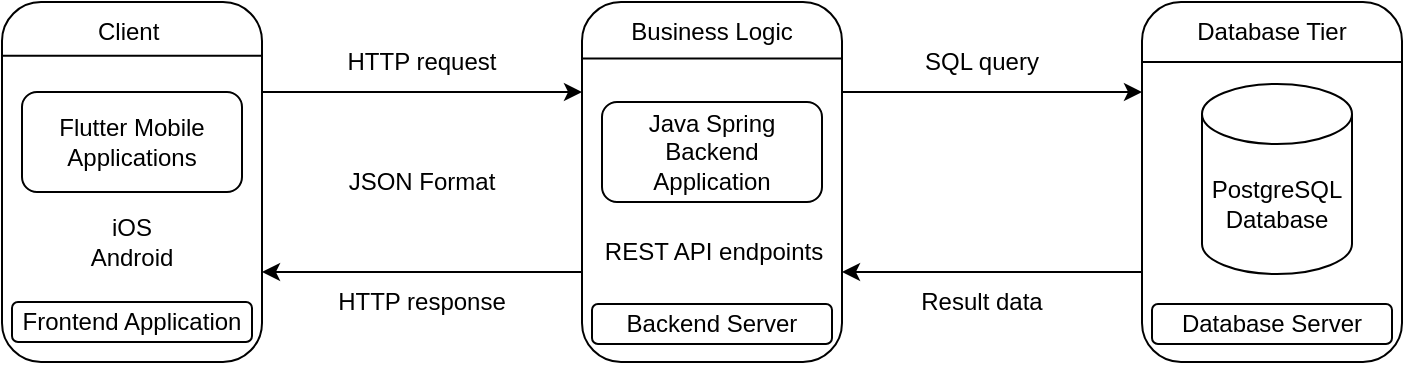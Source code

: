 <mxfile>
    <diagram id="RThiJxguBTqmKtmylxT5" name="Page-1">
        <mxGraphModel dx="1078" dy="701" grid="1" gridSize="10" guides="1" tooltips="1" connect="1" arrows="1" fold="1" page="1" pageScale="1" pageWidth="827" pageHeight="1169" math="0" shadow="0">
            <root>
                <mxCell id="0"/>
                <mxCell id="1" parent="0"/>
                <mxCell id="13" value="" style="group" vertex="1" connectable="0" parent="1">
                    <mxGeometry x="60" y="205" width="130" height="180" as="geometry"/>
                </mxCell>
                <mxCell id="9" value="" style="rounded=1;whiteSpace=wrap;html=1;" vertex="1" parent="13">
                    <mxGeometry width="130" height="180" as="geometry"/>
                </mxCell>
                <mxCell id="10" value="Client&amp;nbsp;" style="text;html=1;strokeColor=none;fillColor=none;align=center;verticalAlign=middle;whiteSpace=wrap;rounded=0;" vertex="1" parent="13">
                    <mxGeometry x="10" width="110" height="30" as="geometry"/>
                </mxCell>
                <mxCell id="11" value="Flutter Mobile Applications" style="rounded=1;whiteSpace=wrap;html=1;" vertex="1" parent="13">
                    <mxGeometry x="10" y="45" width="110" height="50" as="geometry"/>
                </mxCell>
                <mxCell id="33" value="Frontend Application" style="rounded=1;whiteSpace=wrap;html=1;" vertex="1" parent="13">
                    <mxGeometry x="5" y="150" width="120" height="20" as="geometry"/>
                </mxCell>
                <mxCell id="12" value="iOS&lt;br&gt;Android" style="text;html=1;strokeColor=none;fillColor=none;align=center;verticalAlign=middle;whiteSpace=wrap;rounded=0;" vertex="1" parent="13">
                    <mxGeometry x="35" y="105" width="60" height="30" as="geometry"/>
                </mxCell>
                <mxCell id="35" value="" style="endArrow=none;html=1;exitX=0.002;exitY=0.127;exitDx=0;exitDy=0;exitPerimeter=0;entryX=1;entryY=0.127;entryDx=0;entryDy=0;entryPerimeter=0;" edge="1" parent="13">
                    <mxGeometry width="50" height="50" relative="1" as="geometry">
                        <mxPoint x="0.26" y="26.86" as="sourcePoint"/>
                        <mxPoint x="130" y="26.86" as="targetPoint"/>
                    </mxGeometry>
                </mxCell>
                <mxCell id="14" value="" style="group" vertex="1" connectable="0" parent="1">
                    <mxGeometry x="350" y="205" width="140" height="180" as="geometry"/>
                </mxCell>
                <mxCell id="5" value="" style="rounded=1;whiteSpace=wrap;html=1;" vertex="1" parent="14">
                    <mxGeometry width="130" height="180" as="geometry"/>
                </mxCell>
                <mxCell id="6" value="Business Logic" style="text;html=1;strokeColor=none;fillColor=none;align=center;verticalAlign=middle;whiteSpace=wrap;rounded=0;" vertex="1" parent="14">
                    <mxGeometry x="10" width="110" height="30" as="geometry"/>
                </mxCell>
                <mxCell id="7" value="Java Spring Backend Application" style="rounded=1;whiteSpace=wrap;html=1;" vertex="1" parent="14">
                    <mxGeometry x="10" y="50" width="110" height="50" as="geometry"/>
                </mxCell>
                <mxCell id="32" value="Backend Server" style="rounded=1;whiteSpace=wrap;html=1;" vertex="1" parent="14">
                    <mxGeometry x="5" y="151" width="120" height="20" as="geometry"/>
                </mxCell>
                <mxCell id="37" value="" style="endArrow=none;html=1;exitX=0.002;exitY=0.127;exitDx=0;exitDy=0;exitPerimeter=0;entryX=1;entryY=0.127;entryDx=0;entryDy=0;entryPerimeter=0;" edge="1" parent="14">
                    <mxGeometry width="50" height="50" relative="1" as="geometry">
                        <mxPoint x="0.13" y="28.29" as="sourcePoint"/>
                        <mxPoint x="129.87" y="28.29" as="targetPoint"/>
                    </mxGeometry>
                </mxCell>
                <mxCell id="39" value="REST API endpoints" style="text;html=1;strokeColor=none;fillColor=none;align=center;verticalAlign=middle;whiteSpace=wrap;rounded=0;" vertex="1" parent="14">
                    <mxGeometry x="-9" y="102" width="150" height="45" as="geometry"/>
                </mxCell>
                <mxCell id="15" value="" style="group" vertex="1" connectable="0" parent="1">
                    <mxGeometry x="630" y="205" width="130" height="180" as="geometry"/>
                </mxCell>
                <mxCell id="3" value="" style="rounded=1;whiteSpace=wrap;html=1;" vertex="1" parent="15">
                    <mxGeometry width="130" height="180" as="geometry"/>
                </mxCell>
                <mxCell id="2" value="PostgreSQL&lt;br&gt;Database" style="shape=cylinder3;whiteSpace=wrap;html=1;boundedLbl=1;backgroundOutline=1;size=15;" vertex="1" parent="15">
                    <mxGeometry x="30" y="41" width="75" height="95" as="geometry"/>
                </mxCell>
                <mxCell id="4" value="Database Tier" style="text;html=1;strokeColor=none;fillColor=none;align=center;verticalAlign=middle;whiteSpace=wrap;rounded=0;" vertex="1" parent="15">
                    <mxGeometry x="10" width="110" height="30" as="geometry"/>
                </mxCell>
                <mxCell id="26" value="Database Server" style="rounded=1;whiteSpace=wrap;html=1;" vertex="1" parent="15">
                    <mxGeometry x="5" y="151" width="120" height="20" as="geometry"/>
                </mxCell>
                <mxCell id="38" value="" style="endArrow=none;html=1;exitX=0.002;exitY=0.127;exitDx=0;exitDy=0;exitPerimeter=0;entryX=1;entryY=0.127;entryDx=0;entryDy=0;entryPerimeter=0;" edge="1" parent="15">
                    <mxGeometry width="50" height="50" relative="1" as="geometry">
                        <mxPoint y="30.0" as="sourcePoint"/>
                        <mxPoint x="129.74" y="30.0" as="targetPoint"/>
                    </mxGeometry>
                </mxCell>
                <mxCell id="17" style="edgeStyle=none;html=1;exitX=1;exitY=0.25;exitDx=0;exitDy=0;entryX=0;entryY=0.25;entryDx=0;entryDy=0;" edge="1" parent="1" source="9" target="5">
                    <mxGeometry relative="1" as="geometry"/>
                </mxCell>
                <mxCell id="18" style="edgeStyle=none;html=1;exitX=0;exitY=0.75;exitDx=0;exitDy=0;entryX=1;entryY=0.75;entryDx=0;entryDy=0;" edge="1" parent="1" source="5" target="9">
                    <mxGeometry relative="1" as="geometry"/>
                </mxCell>
                <mxCell id="19" style="edgeStyle=none;html=1;exitX=1;exitY=0.25;exitDx=0;exitDy=0;entryX=0;entryY=0.25;entryDx=0;entryDy=0;" edge="1" parent="1" source="5" target="3">
                    <mxGeometry relative="1" as="geometry">
                        <mxPoint x="580" y="260" as="targetPoint"/>
                    </mxGeometry>
                </mxCell>
                <mxCell id="20" style="edgeStyle=none;html=1;exitX=0;exitY=0.75;exitDx=0;exitDy=0;entryX=1;entryY=0.75;entryDx=0;entryDy=0;" edge="1" parent="1" source="3" target="5">
                    <mxGeometry relative="1" as="geometry"/>
                </mxCell>
                <mxCell id="21" value="HTTP request" style="text;html=1;strokeColor=none;fillColor=none;align=center;verticalAlign=middle;whiteSpace=wrap;rounded=0;" vertex="1" parent="1">
                    <mxGeometry x="230" y="220" width="80" height="30" as="geometry"/>
                </mxCell>
                <mxCell id="22" value="HTTP response" style="text;html=1;strokeColor=none;fillColor=none;align=center;verticalAlign=middle;whiteSpace=wrap;rounded=0;" vertex="1" parent="1">
                    <mxGeometry x="225" y="340" width="90" height="30" as="geometry"/>
                </mxCell>
                <mxCell id="23" value="JSON Format" style="text;html=1;strokeColor=none;fillColor=none;align=center;verticalAlign=middle;whiteSpace=wrap;rounded=0;" vertex="1" parent="1">
                    <mxGeometry x="220" y="280" width="100" height="30" as="geometry"/>
                </mxCell>
                <mxCell id="24" value="SQL query" style="text;html=1;strokeColor=none;fillColor=none;align=center;verticalAlign=middle;whiteSpace=wrap;rounded=0;" vertex="1" parent="1">
                    <mxGeometry x="520" y="220" width="60" height="30" as="geometry"/>
                </mxCell>
                <mxCell id="25" value="Result data" style="text;html=1;strokeColor=none;fillColor=none;align=center;verticalAlign=middle;whiteSpace=wrap;rounded=0;" vertex="1" parent="1">
                    <mxGeometry x="515" y="340" width="70" height="30" as="geometry"/>
                </mxCell>
            </root>
        </mxGraphModel>
    </diagram>
</mxfile>